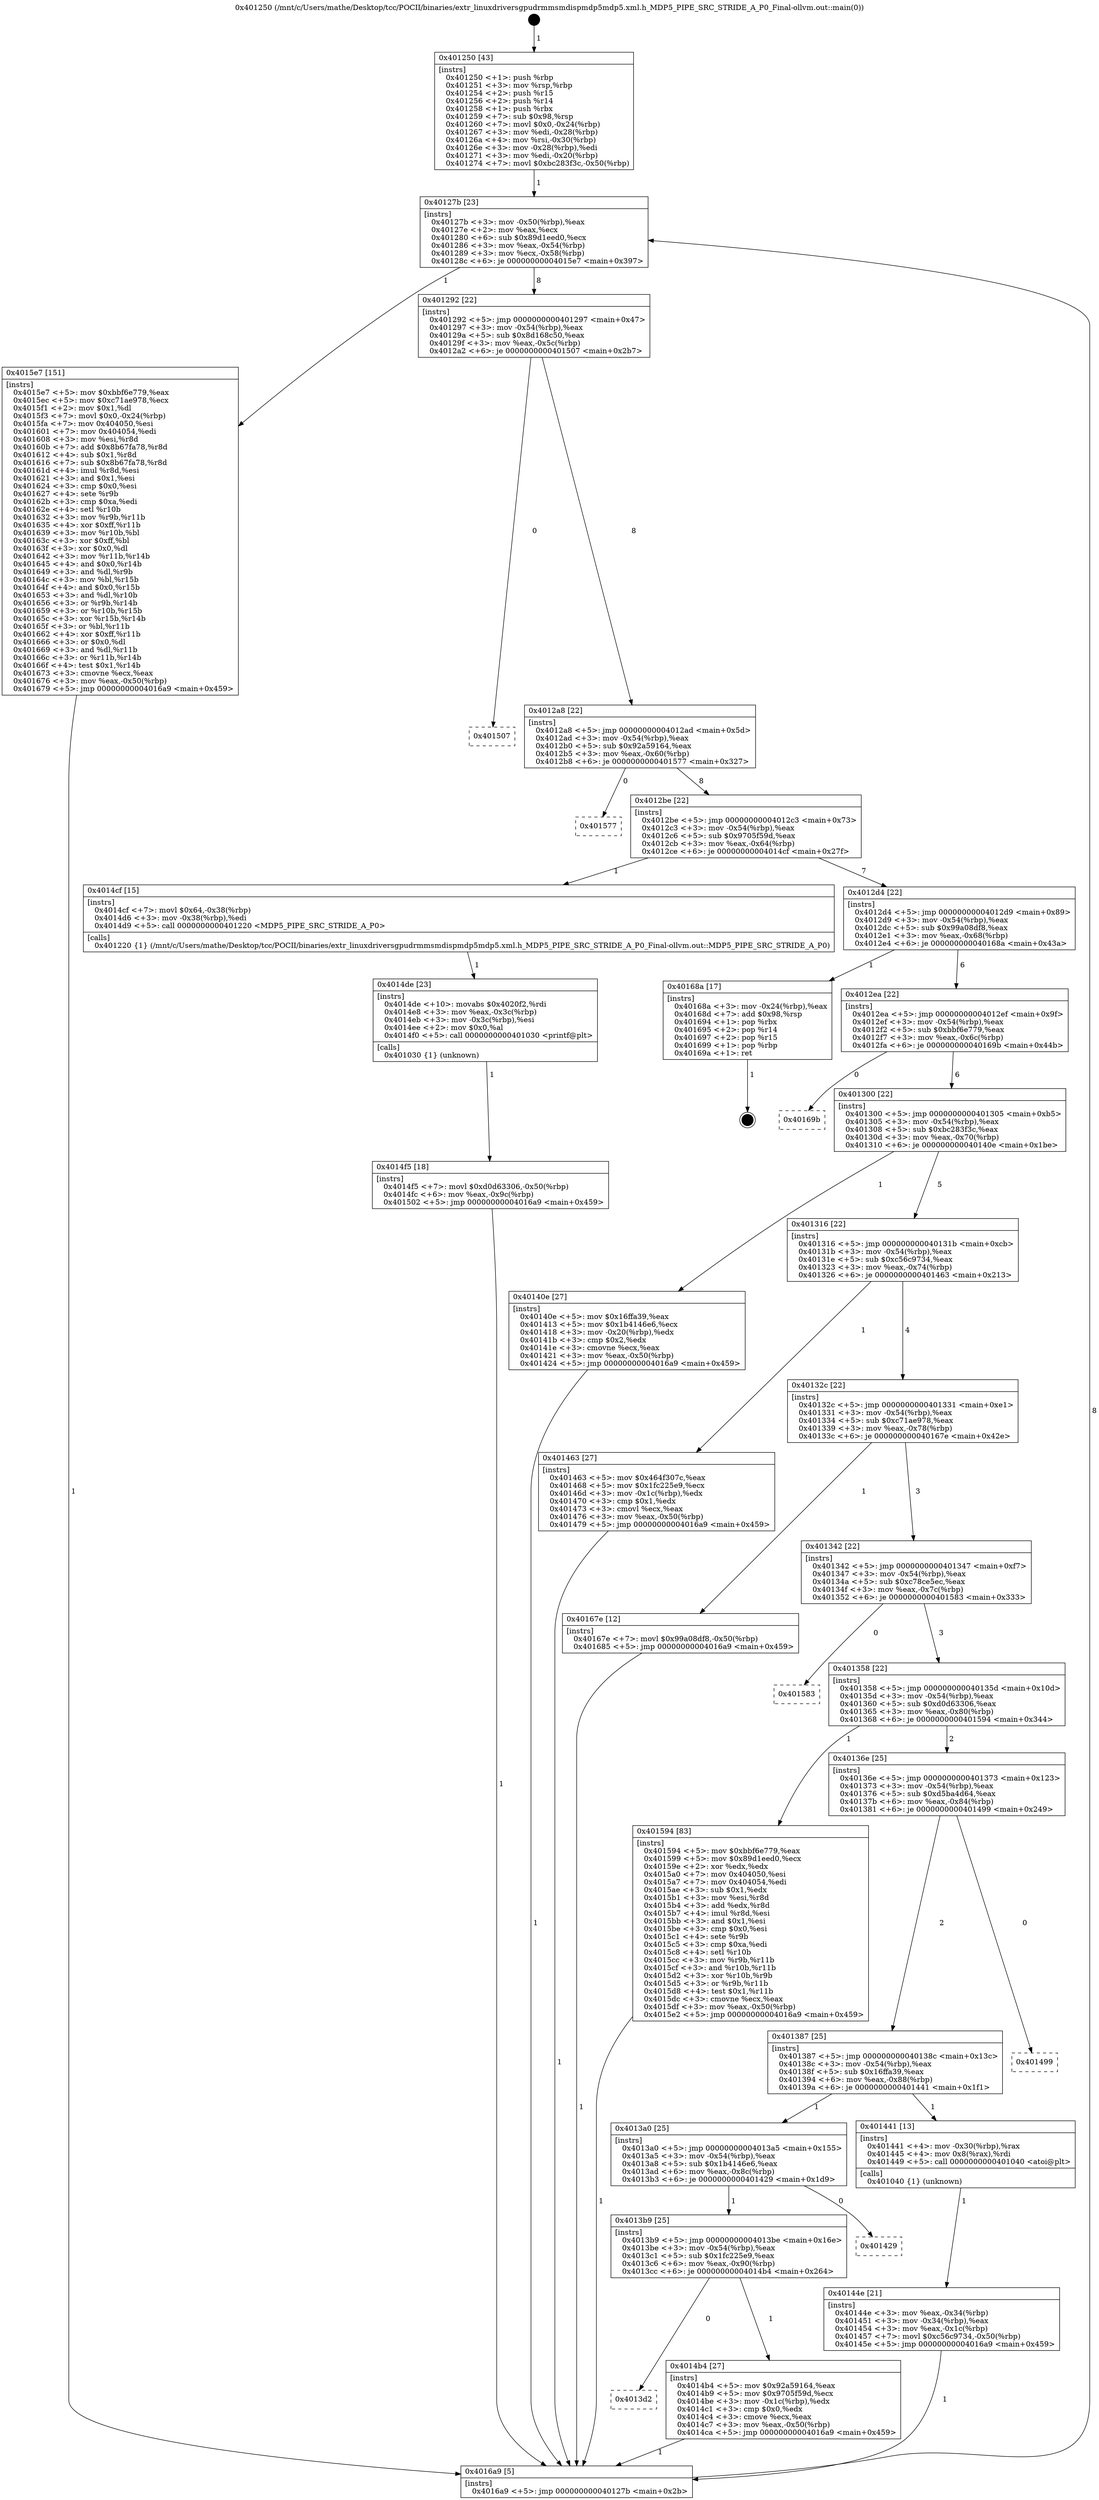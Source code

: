 digraph "0x401250" {
  label = "0x401250 (/mnt/c/Users/mathe/Desktop/tcc/POCII/binaries/extr_linuxdriversgpudrmmsmdispmdp5mdp5.xml.h_MDP5_PIPE_SRC_STRIDE_A_P0_Final-ollvm.out::main(0))"
  labelloc = "t"
  node[shape=record]

  Entry [label="",width=0.3,height=0.3,shape=circle,fillcolor=black,style=filled]
  "0x40127b" [label="{
     0x40127b [23]\l
     | [instrs]\l
     &nbsp;&nbsp;0x40127b \<+3\>: mov -0x50(%rbp),%eax\l
     &nbsp;&nbsp;0x40127e \<+2\>: mov %eax,%ecx\l
     &nbsp;&nbsp;0x401280 \<+6\>: sub $0x89d1eed0,%ecx\l
     &nbsp;&nbsp;0x401286 \<+3\>: mov %eax,-0x54(%rbp)\l
     &nbsp;&nbsp;0x401289 \<+3\>: mov %ecx,-0x58(%rbp)\l
     &nbsp;&nbsp;0x40128c \<+6\>: je 00000000004015e7 \<main+0x397\>\l
  }"]
  "0x4015e7" [label="{
     0x4015e7 [151]\l
     | [instrs]\l
     &nbsp;&nbsp;0x4015e7 \<+5\>: mov $0xbbf6e779,%eax\l
     &nbsp;&nbsp;0x4015ec \<+5\>: mov $0xc71ae978,%ecx\l
     &nbsp;&nbsp;0x4015f1 \<+2\>: mov $0x1,%dl\l
     &nbsp;&nbsp;0x4015f3 \<+7\>: movl $0x0,-0x24(%rbp)\l
     &nbsp;&nbsp;0x4015fa \<+7\>: mov 0x404050,%esi\l
     &nbsp;&nbsp;0x401601 \<+7\>: mov 0x404054,%edi\l
     &nbsp;&nbsp;0x401608 \<+3\>: mov %esi,%r8d\l
     &nbsp;&nbsp;0x40160b \<+7\>: add $0x8b67fa78,%r8d\l
     &nbsp;&nbsp;0x401612 \<+4\>: sub $0x1,%r8d\l
     &nbsp;&nbsp;0x401616 \<+7\>: sub $0x8b67fa78,%r8d\l
     &nbsp;&nbsp;0x40161d \<+4\>: imul %r8d,%esi\l
     &nbsp;&nbsp;0x401621 \<+3\>: and $0x1,%esi\l
     &nbsp;&nbsp;0x401624 \<+3\>: cmp $0x0,%esi\l
     &nbsp;&nbsp;0x401627 \<+4\>: sete %r9b\l
     &nbsp;&nbsp;0x40162b \<+3\>: cmp $0xa,%edi\l
     &nbsp;&nbsp;0x40162e \<+4\>: setl %r10b\l
     &nbsp;&nbsp;0x401632 \<+3\>: mov %r9b,%r11b\l
     &nbsp;&nbsp;0x401635 \<+4\>: xor $0xff,%r11b\l
     &nbsp;&nbsp;0x401639 \<+3\>: mov %r10b,%bl\l
     &nbsp;&nbsp;0x40163c \<+3\>: xor $0xff,%bl\l
     &nbsp;&nbsp;0x40163f \<+3\>: xor $0x0,%dl\l
     &nbsp;&nbsp;0x401642 \<+3\>: mov %r11b,%r14b\l
     &nbsp;&nbsp;0x401645 \<+4\>: and $0x0,%r14b\l
     &nbsp;&nbsp;0x401649 \<+3\>: and %dl,%r9b\l
     &nbsp;&nbsp;0x40164c \<+3\>: mov %bl,%r15b\l
     &nbsp;&nbsp;0x40164f \<+4\>: and $0x0,%r15b\l
     &nbsp;&nbsp;0x401653 \<+3\>: and %dl,%r10b\l
     &nbsp;&nbsp;0x401656 \<+3\>: or %r9b,%r14b\l
     &nbsp;&nbsp;0x401659 \<+3\>: or %r10b,%r15b\l
     &nbsp;&nbsp;0x40165c \<+3\>: xor %r15b,%r14b\l
     &nbsp;&nbsp;0x40165f \<+3\>: or %bl,%r11b\l
     &nbsp;&nbsp;0x401662 \<+4\>: xor $0xff,%r11b\l
     &nbsp;&nbsp;0x401666 \<+3\>: or $0x0,%dl\l
     &nbsp;&nbsp;0x401669 \<+3\>: and %dl,%r11b\l
     &nbsp;&nbsp;0x40166c \<+3\>: or %r11b,%r14b\l
     &nbsp;&nbsp;0x40166f \<+4\>: test $0x1,%r14b\l
     &nbsp;&nbsp;0x401673 \<+3\>: cmovne %ecx,%eax\l
     &nbsp;&nbsp;0x401676 \<+3\>: mov %eax,-0x50(%rbp)\l
     &nbsp;&nbsp;0x401679 \<+5\>: jmp 00000000004016a9 \<main+0x459\>\l
  }"]
  "0x401292" [label="{
     0x401292 [22]\l
     | [instrs]\l
     &nbsp;&nbsp;0x401292 \<+5\>: jmp 0000000000401297 \<main+0x47\>\l
     &nbsp;&nbsp;0x401297 \<+3\>: mov -0x54(%rbp),%eax\l
     &nbsp;&nbsp;0x40129a \<+5\>: sub $0x8d168c50,%eax\l
     &nbsp;&nbsp;0x40129f \<+3\>: mov %eax,-0x5c(%rbp)\l
     &nbsp;&nbsp;0x4012a2 \<+6\>: je 0000000000401507 \<main+0x2b7\>\l
  }"]
  Exit [label="",width=0.3,height=0.3,shape=circle,fillcolor=black,style=filled,peripheries=2]
  "0x401507" [label="{
     0x401507\l
  }", style=dashed]
  "0x4012a8" [label="{
     0x4012a8 [22]\l
     | [instrs]\l
     &nbsp;&nbsp;0x4012a8 \<+5\>: jmp 00000000004012ad \<main+0x5d\>\l
     &nbsp;&nbsp;0x4012ad \<+3\>: mov -0x54(%rbp),%eax\l
     &nbsp;&nbsp;0x4012b0 \<+5\>: sub $0x92a59164,%eax\l
     &nbsp;&nbsp;0x4012b5 \<+3\>: mov %eax,-0x60(%rbp)\l
     &nbsp;&nbsp;0x4012b8 \<+6\>: je 0000000000401577 \<main+0x327\>\l
  }"]
  "0x4014f5" [label="{
     0x4014f5 [18]\l
     | [instrs]\l
     &nbsp;&nbsp;0x4014f5 \<+7\>: movl $0xd0d63306,-0x50(%rbp)\l
     &nbsp;&nbsp;0x4014fc \<+6\>: mov %eax,-0x9c(%rbp)\l
     &nbsp;&nbsp;0x401502 \<+5\>: jmp 00000000004016a9 \<main+0x459\>\l
  }"]
  "0x401577" [label="{
     0x401577\l
  }", style=dashed]
  "0x4012be" [label="{
     0x4012be [22]\l
     | [instrs]\l
     &nbsp;&nbsp;0x4012be \<+5\>: jmp 00000000004012c3 \<main+0x73\>\l
     &nbsp;&nbsp;0x4012c3 \<+3\>: mov -0x54(%rbp),%eax\l
     &nbsp;&nbsp;0x4012c6 \<+5\>: sub $0x9705f59d,%eax\l
     &nbsp;&nbsp;0x4012cb \<+3\>: mov %eax,-0x64(%rbp)\l
     &nbsp;&nbsp;0x4012ce \<+6\>: je 00000000004014cf \<main+0x27f\>\l
  }"]
  "0x4014de" [label="{
     0x4014de [23]\l
     | [instrs]\l
     &nbsp;&nbsp;0x4014de \<+10\>: movabs $0x4020f2,%rdi\l
     &nbsp;&nbsp;0x4014e8 \<+3\>: mov %eax,-0x3c(%rbp)\l
     &nbsp;&nbsp;0x4014eb \<+3\>: mov -0x3c(%rbp),%esi\l
     &nbsp;&nbsp;0x4014ee \<+2\>: mov $0x0,%al\l
     &nbsp;&nbsp;0x4014f0 \<+5\>: call 0000000000401030 \<printf@plt\>\l
     | [calls]\l
     &nbsp;&nbsp;0x401030 \{1\} (unknown)\l
  }"]
  "0x4014cf" [label="{
     0x4014cf [15]\l
     | [instrs]\l
     &nbsp;&nbsp;0x4014cf \<+7\>: movl $0x64,-0x38(%rbp)\l
     &nbsp;&nbsp;0x4014d6 \<+3\>: mov -0x38(%rbp),%edi\l
     &nbsp;&nbsp;0x4014d9 \<+5\>: call 0000000000401220 \<MDP5_PIPE_SRC_STRIDE_A_P0\>\l
     | [calls]\l
     &nbsp;&nbsp;0x401220 \{1\} (/mnt/c/Users/mathe/Desktop/tcc/POCII/binaries/extr_linuxdriversgpudrmmsmdispmdp5mdp5.xml.h_MDP5_PIPE_SRC_STRIDE_A_P0_Final-ollvm.out::MDP5_PIPE_SRC_STRIDE_A_P0)\l
  }"]
  "0x4012d4" [label="{
     0x4012d4 [22]\l
     | [instrs]\l
     &nbsp;&nbsp;0x4012d4 \<+5\>: jmp 00000000004012d9 \<main+0x89\>\l
     &nbsp;&nbsp;0x4012d9 \<+3\>: mov -0x54(%rbp),%eax\l
     &nbsp;&nbsp;0x4012dc \<+5\>: sub $0x99a08df8,%eax\l
     &nbsp;&nbsp;0x4012e1 \<+3\>: mov %eax,-0x68(%rbp)\l
     &nbsp;&nbsp;0x4012e4 \<+6\>: je 000000000040168a \<main+0x43a\>\l
  }"]
  "0x4013d2" [label="{
     0x4013d2\l
  }", style=dashed]
  "0x40168a" [label="{
     0x40168a [17]\l
     | [instrs]\l
     &nbsp;&nbsp;0x40168a \<+3\>: mov -0x24(%rbp),%eax\l
     &nbsp;&nbsp;0x40168d \<+7\>: add $0x98,%rsp\l
     &nbsp;&nbsp;0x401694 \<+1\>: pop %rbx\l
     &nbsp;&nbsp;0x401695 \<+2\>: pop %r14\l
     &nbsp;&nbsp;0x401697 \<+2\>: pop %r15\l
     &nbsp;&nbsp;0x401699 \<+1\>: pop %rbp\l
     &nbsp;&nbsp;0x40169a \<+1\>: ret\l
  }"]
  "0x4012ea" [label="{
     0x4012ea [22]\l
     | [instrs]\l
     &nbsp;&nbsp;0x4012ea \<+5\>: jmp 00000000004012ef \<main+0x9f\>\l
     &nbsp;&nbsp;0x4012ef \<+3\>: mov -0x54(%rbp),%eax\l
     &nbsp;&nbsp;0x4012f2 \<+5\>: sub $0xbbf6e779,%eax\l
     &nbsp;&nbsp;0x4012f7 \<+3\>: mov %eax,-0x6c(%rbp)\l
     &nbsp;&nbsp;0x4012fa \<+6\>: je 000000000040169b \<main+0x44b\>\l
  }"]
  "0x4014b4" [label="{
     0x4014b4 [27]\l
     | [instrs]\l
     &nbsp;&nbsp;0x4014b4 \<+5\>: mov $0x92a59164,%eax\l
     &nbsp;&nbsp;0x4014b9 \<+5\>: mov $0x9705f59d,%ecx\l
     &nbsp;&nbsp;0x4014be \<+3\>: mov -0x1c(%rbp),%edx\l
     &nbsp;&nbsp;0x4014c1 \<+3\>: cmp $0x0,%edx\l
     &nbsp;&nbsp;0x4014c4 \<+3\>: cmove %ecx,%eax\l
     &nbsp;&nbsp;0x4014c7 \<+3\>: mov %eax,-0x50(%rbp)\l
     &nbsp;&nbsp;0x4014ca \<+5\>: jmp 00000000004016a9 \<main+0x459\>\l
  }"]
  "0x40169b" [label="{
     0x40169b\l
  }", style=dashed]
  "0x401300" [label="{
     0x401300 [22]\l
     | [instrs]\l
     &nbsp;&nbsp;0x401300 \<+5\>: jmp 0000000000401305 \<main+0xb5\>\l
     &nbsp;&nbsp;0x401305 \<+3\>: mov -0x54(%rbp),%eax\l
     &nbsp;&nbsp;0x401308 \<+5\>: sub $0xbc283f3c,%eax\l
     &nbsp;&nbsp;0x40130d \<+3\>: mov %eax,-0x70(%rbp)\l
     &nbsp;&nbsp;0x401310 \<+6\>: je 000000000040140e \<main+0x1be\>\l
  }"]
  "0x4013b9" [label="{
     0x4013b9 [25]\l
     | [instrs]\l
     &nbsp;&nbsp;0x4013b9 \<+5\>: jmp 00000000004013be \<main+0x16e\>\l
     &nbsp;&nbsp;0x4013be \<+3\>: mov -0x54(%rbp),%eax\l
     &nbsp;&nbsp;0x4013c1 \<+5\>: sub $0x1fc225e9,%eax\l
     &nbsp;&nbsp;0x4013c6 \<+6\>: mov %eax,-0x90(%rbp)\l
     &nbsp;&nbsp;0x4013cc \<+6\>: je 00000000004014b4 \<main+0x264\>\l
  }"]
  "0x40140e" [label="{
     0x40140e [27]\l
     | [instrs]\l
     &nbsp;&nbsp;0x40140e \<+5\>: mov $0x16ffa39,%eax\l
     &nbsp;&nbsp;0x401413 \<+5\>: mov $0x1b4146e6,%ecx\l
     &nbsp;&nbsp;0x401418 \<+3\>: mov -0x20(%rbp),%edx\l
     &nbsp;&nbsp;0x40141b \<+3\>: cmp $0x2,%edx\l
     &nbsp;&nbsp;0x40141e \<+3\>: cmovne %ecx,%eax\l
     &nbsp;&nbsp;0x401421 \<+3\>: mov %eax,-0x50(%rbp)\l
     &nbsp;&nbsp;0x401424 \<+5\>: jmp 00000000004016a9 \<main+0x459\>\l
  }"]
  "0x401316" [label="{
     0x401316 [22]\l
     | [instrs]\l
     &nbsp;&nbsp;0x401316 \<+5\>: jmp 000000000040131b \<main+0xcb\>\l
     &nbsp;&nbsp;0x40131b \<+3\>: mov -0x54(%rbp),%eax\l
     &nbsp;&nbsp;0x40131e \<+5\>: sub $0xc56c9734,%eax\l
     &nbsp;&nbsp;0x401323 \<+3\>: mov %eax,-0x74(%rbp)\l
     &nbsp;&nbsp;0x401326 \<+6\>: je 0000000000401463 \<main+0x213\>\l
  }"]
  "0x4016a9" [label="{
     0x4016a9 [5]\l
     | [instrs]\l
     &nbsp;&nbsp;0x4016a9 \<+5\>: jmp 000000000040127b \<main+0x2b\>\l
  }"]
  "0x401250" [label="{
     0x401250 [43]\l
     | [instrs]\l
     &nbsp;&nbsp;0x401250 \<+1\>: push %rbp\l
     &nbsp;&nbsp;0x401251 \<+3\>: mov %rsp,%rbp\l
     &nbsp;&nbsp;0x401254 \<+2\>: push %r15\l
     &nbsp;&nbsp;0x401256 \<+2\>: push %r14\l
     &nbsp;&nbsp;0x401258 \<+1\>: push %rbx\l
     &nbsp;&nbsp;0x401259 \<+7\>: sub $0x98,%rsp\l
     &nbsp;&nbsp;0x401260 \<+7\>: movl $0x0,-0x24(%rbp)\l
     &nbsp;&nbsp;0x401267 \<+3\>: mov %edi,-0x28(%rbp)\l
     &nbsp;&nbsp;0x40126a \<+4\>: mov %rsi,-0x30(%rbp)\l
     &nbsp;&nbsp;0x40126e \<+3\>: mov -0x28(%rbp),%edi\l
     &nbsp;&nbsp;0x401271 \<+3\>: mov %edi,-0x20(%rbp)\l
     &nbsp;&nbsp;0x401274 \<+7\>: movl $0xbc283f3c,-0x50(%rbp)\l
  }"]
  "0x401429" [label="{
     0x401429\l
  }", style=dashed]
  "0x401463" [label="{
     0x401463 [27]\l
     | [instrs]\l
     &nbsp;&nbsp;0x401463 \<+5\>: mov $0x464f307c,%eax\l
     &nbsp;&nbsp;0x401468 \<+5\>: mov $0x1fc225e9,%ecx\l
     &nbsp;&nbsp;0x40146d \<+3\>: mov -0x1c(%rbp),%edx\l
     &nbsp;&nbsp;0x401470 \<+3\>: cmp $0x1,%edx\l
     &nbsp;&nbsp;0x401473 \<+3\>: cmovl %ecx,%eax\l
     &nbsp;&nbsp;0x401476 \<+3\>: mov %eax,-0x50(%rbp)\l
     &nbsp;&nbsp;0x401479 \<+5\>: jmp 00000000004016a9 \<main+0x459\>\l
  }"]
  "0x40132c" [label="{
     0x40132c [22]\l
     | [instrs]\l
     &nbsp;&nbsp;0x40132c \<+5\>: jmp 0000000000401331 \<main+0xe1\>\l
     &nbsp;&nbsp;0x401331 \<+3\>: mov -0x54(%rbp),%eax\l
     &nbsp;&nbsp;0x401334 \<+5\>: sub $0xc71ae978,%eax\l
     &nbsp;&nbsp;0x401339 \<+3\>: mov %eax,-0x78(%rbp)\l
     &nbsp;&nbsp;0x40133c \<+6\>: je 000000000040167e \<main+0x42e\>\l
  }"]
  "0x40144e" [label="{
     0x40144e [21]\l
     | [instrs]\l
     &nbsp;&nbsp;0x40144e \<+3\>: mov %eax,-0x34(%rbp)\l
     &nbsp;&nbsp;0x401451 \<+3\>: mov -0x34(%rbp),%eax\l
     &nbsp;&nbsp;0x401454 \<+3\>: mov %eax,-0x1c(%rbp)\l
     &nbsp;&nbsp;0x401457 \<+7\>: movl $0xc56c9734,-0x50(%rbp)\l
     &nbsp;&nbsp;0x40145e \<+5\>: jmp 00000000004016a9 \<main+0x459\>\l
  }"]
  "0x40167e" [label="{
     0x40167e [12]\l
     | [instrs]\l
     &nbsp;&nbsp;0x40167e \<+7\>: movl $0x99a08df8,-0x50(%rbp)\l
     &nbsp;&nbsp;0x401685 \<+5\>: jmp 00000000004016a9 \<main+0x459\>\l
  }"]
  "0x401342" [label="{
     0x401342 [22]\l
     | [instrs]\l
     &nbsp;&nbsp;0x401342 \<+5\>: jmp 0000000000401347 \<main+0xf7\>\l
     &nbsp;&nbsp;0x401347 \<+3\>: mov -0x54(%rbp),%eax\l
     &nbsp;&nbsp;0x40134a \<+5\>: sub $0xc78ce5ec,%eax\l
     &nbsp;&nbsp;0x40134f \<+3\>: mov %eax,-0x7c(%rbp)\l
     &nbsp;&nbsp;0x401352 \<+6\>: je 0000000000401583 \<main+0x333\>\l
  }"]
  "0x4013a0" [label="{
     0x4013a0 [25]\l
     | [instrs]\l
     &nbsp;&nbsp;0x4013a0 \<+5\>: jmp 00000000004013a5 \<main+0x155\>\l
     &nbsp;&nbsp;0x4013a5 \<+3\>: mov -0x54(%rbp),%eax\l
     &nbsp;&nbsp;0x4013a8 \<+5\>: sub $0x1b4146e6,%eax\l
     &nbsp;&nbsp;0x4013ad \<+6\>: mov %eax,-0x8c(%rbp)\l
     &nbsp;&nbsp;0x4013b3 \<+6\>: je 0000000000401429 \<main+0x1d9\>\l
  }"]
  "0x401583" [label="{
     0x401583\l
  }", style=dashed]
  "0x401358" [label="{
     0x401358 [22]\l
     | [instrs]\l
     &nbsp;&nbsp;0x401358 \<+5\>: jmp 000000000040135d \<main+0x10d\>\l
     &nbsp;&nbsp;0x40135d \<+3\>: mov -0x54(%rbp),%eax\l
     &nbsp;&nbsp;0x401360 \<+5\>: sub $0xd0d63306,%eax\l
     &nbsp;&nbsp;0x401365 \<+3\>: mov %eax,-0x80(%rbp)\l
     &nbsp;&nbsp;0x401368 \<+6\>: je 0000000000401594 \<main+0x344\>\l
  }"]
  "0x401441" [label="{
     0x401441 [13]\l
     | [instrs]\l
     &nbsp;&nbsp;0x401441 \<+4\>: mov -0x30(%rbp),%rax\l
     &nbsp;&nbsp;0x401445 \<+4\>: mov 0x8(%rax),%rdi\l
     &nbsp;&nbsp;0x401449 \<+5\>: call 0000000000401040 \<atoi@plt\>\l
     | [calls]\l
     &nbsp;&nbsp;0x401040 \{1\} (unknown)\l
  }"]
  "0x401594" [label="{
     0x401594 [83]\l
     | [instrs]\l
     &nbsp;&nbsp;0x401594 \<+5\>: mov $0xbbf6e779,%eax\l
     &nbsp;&nbsp;0x401599 \<+5\>: mov $0x89d1eed0,%ecx\l
     &nbsp;&nbsp;0x40159e \<+2\>: xor %edx,%edx\l
     &nbsp;&nbsp;0x4015a0 \<+7\>: mov 0x404050,%esi\l
     &nbsp;&nbsp;0x4015a7 \<+7\>: mov 0x404054,%edi\l
     &nbsp;&nbsp;0x4015ae \<+3\>: sub $0x1,%edx\l
     &nbsp;&nbsp;0x4015b1 \<+3\>: mov %esi,%r8d\l
     &nbsp;&nbsp;0x4015b4 \<+3\>: add %edx,%r8d\l
     &nbsp;&nbsp;0x4015b7 \<+4\>: imul %r8d,%esi\l
     &nbsp;&nbsp;0x4015bb \<+3\>: and $0x1,%esi\l
     &nbsp;&nbsp;0x4015be \<+3\>: cmp $0x0,%esi\l
     &nbsp;&nbsp;0x4015c1 \<+4\>: sete %r9b\l
     &nbsp;&nbsp;0x4015c5 \<+3\>: cmp $0xa,%edi\l
     &nbsp;&nbsp;0x4015c8 \<+4\>: setl %r10b\l
     &nbsp;&nbsp;0x4015cc \<+3\>: mov %r9b,%r11b\l
     &nbsp;&nbsp;0x4015cf \<+3\>: and %r10b,%r11b\l
     &nbsp;&nbsp;0x4015d2 \<+3\>: xor %r10b,%r9b\l
     &nbsp;&nbsp;0x4015d5 \<+3\>: or %r9b,%r11b\l
     &nbsp;&nbsp;0x4015d8 \<+4\>: test $0x1,%r11b\l
     &nbsp;&nbsp;0x4015dc \<+3\>: cmovne %ecx,%eax\l
     &nbsp;&nbsp;0x4015df \<+3\>: mov %eax,-0x50(%rbp)\l
     &nbsp;&nbsp;0x4015e2 \<+5\>: jmp 00000000004016a9 \<main+0x459\>\l
  }"]
  "0x40136e" [label="{
     0x40136e [25]\l
     | [instrs]\l
     &nbsp;&nbsp;0x40136e \<+5\>: jmp 0000000000401373 \<main+0x123\>\l
     &nbsp;&nbsp;0x401373 \<+3\>: mov -0x54(%rbp),%eax\l
     &nbsp;&nbsp;0x401376 \<+5\>: sub $0xd5ba4d64,%eax\l
     &nbsp;&nbsp;0x40137b \<+6\>: mov %eax,-0x84(%rbp)\l
     &nbsp;&nbsp;0x401381 \<+6\>: je 0000000000401499 \<main+0x249\>\l
  }"]
  "0x401387" [label="{
     0x401387 [25]\l
     | [instrs]\l
     &nbsp;&nbsp;0x401387 \<+5\>: jmp 000000000040138c \<main+0x13c\>\l
     &nbsp;&nbsp;0x40138c \<+3\>: mov -0x54(%rbp),%eax\l
     &nbsp;&nbsp;0x40138f \<+5\>: sub $0x16ffa39,%eax\l
     &nbsp;&nbsp;0x401394 \<+6\>: mov %eax,-0x88(%rbp)\l
     &nbsp;&nbsp;0x40139a \<+6\>: je 0000000000401441 \<main+0x1f1\>\l
  }"]
  "0x401499" [label="{
     0x401499\l
  }", style=dashed]
  Entry -> "0x401250" [label=" 1"]
  "0x40127b" -> "0x4015e7" [label=" 1"]
  "0x40127b" -> "0x401292" [label=" 8"]
  "0x40168a" -> Exit [label=" 1"]
  "0x401292" -> "0x401507" [label=" 0"]
  "0x401292" -> "0x4012a8" [label=" 8"]
  "0x40167e" -> "0x4016a9" [label=" 1"]
  "0x4012a8" -> "0x401577" [label=" 0"]
  "0x4012a8" -> "0x4012be" [label=" 8"]
  "0x4015e7" -> "0x4016a9" [label=" 1"]
  "0x4012be" -> "0x4014cf" [label=" 1"]
  "0x4012be" -> "0x4012d4" [label=" 7"]
  "0x401594" -> "0x4016a9" [label=" 1"]
  "0x4012d4" -> "0x40168a" [label=" 1"]
  "0x4012d4" -> "0x4012ea" [label=" 6"]
  "0x4014f5" -> "0x4016a9" [label=" 1"]
  "0x4012ea" -> "0x40169b" [label=" 0"]
  "0x4012ea" -> "0x401300" [label=" 6"]
  "0x4014de" -> "0x4014f5" [label=" 1"]
  "0x401300" -> "0x40140e" [label=" 1"]
  "0x401300" -> "0x401316" [label=" 5"]
  "0x40140e" -> "0x4016a9" [label=" 1"]
  "0x401250" -> "0x40127b" [label=" 1"]
  "0x4016a9" -> "0x40127b" [label=" 8"]
  "0x4014b4" -> "0x4016a9" [label=" 1"]
  "0x401316" -> "0x401463" [label=" 1"]
  "0x401316" -> "0x40132c" [label=" 4"]
  "0x4013b9" -> "0x4013d2" [label=" 0"]
  "0x40132c" -> "0x40167e" [label=" 1"]
  "0x40132c" -> "0x401342" [label=" 3"]
  "0x4014cf" -> "0x4014de" [label=" 1"]
  "0x401342" -> "0x401583" [label=" 0"]
  "0x401342" -> "0x401358" [label=" 3"]
  "0x4013a0" -> "0x4013b9" [label=" 1"]
  "0x401358" -> "0x401594" [label=" 1"]
  "0x401358" -> "0x40136e" [label=" 2"]
  "0x4013a0" -> "0x401429" [label=" 0"]
  "0x40136e" -> "0x401499" [label=" 0"]
  "0x40136e" -> "0x401387" [label=" 2"]
  "0x4013b9" -> "0x4014b4" [label=" 1"]
  "0x401387" -> "0x401441" [label=" 1"]
  "0x401387" -> "0x4013a0" [label=" 1"]
  "0x401441" -> "0x40144e" [label=" 1"]
  "0x40144e" -> "0x4016a9" [label=" 1"]
  "0x401463" -> "0x4016a9" [label=" 1"]
}

